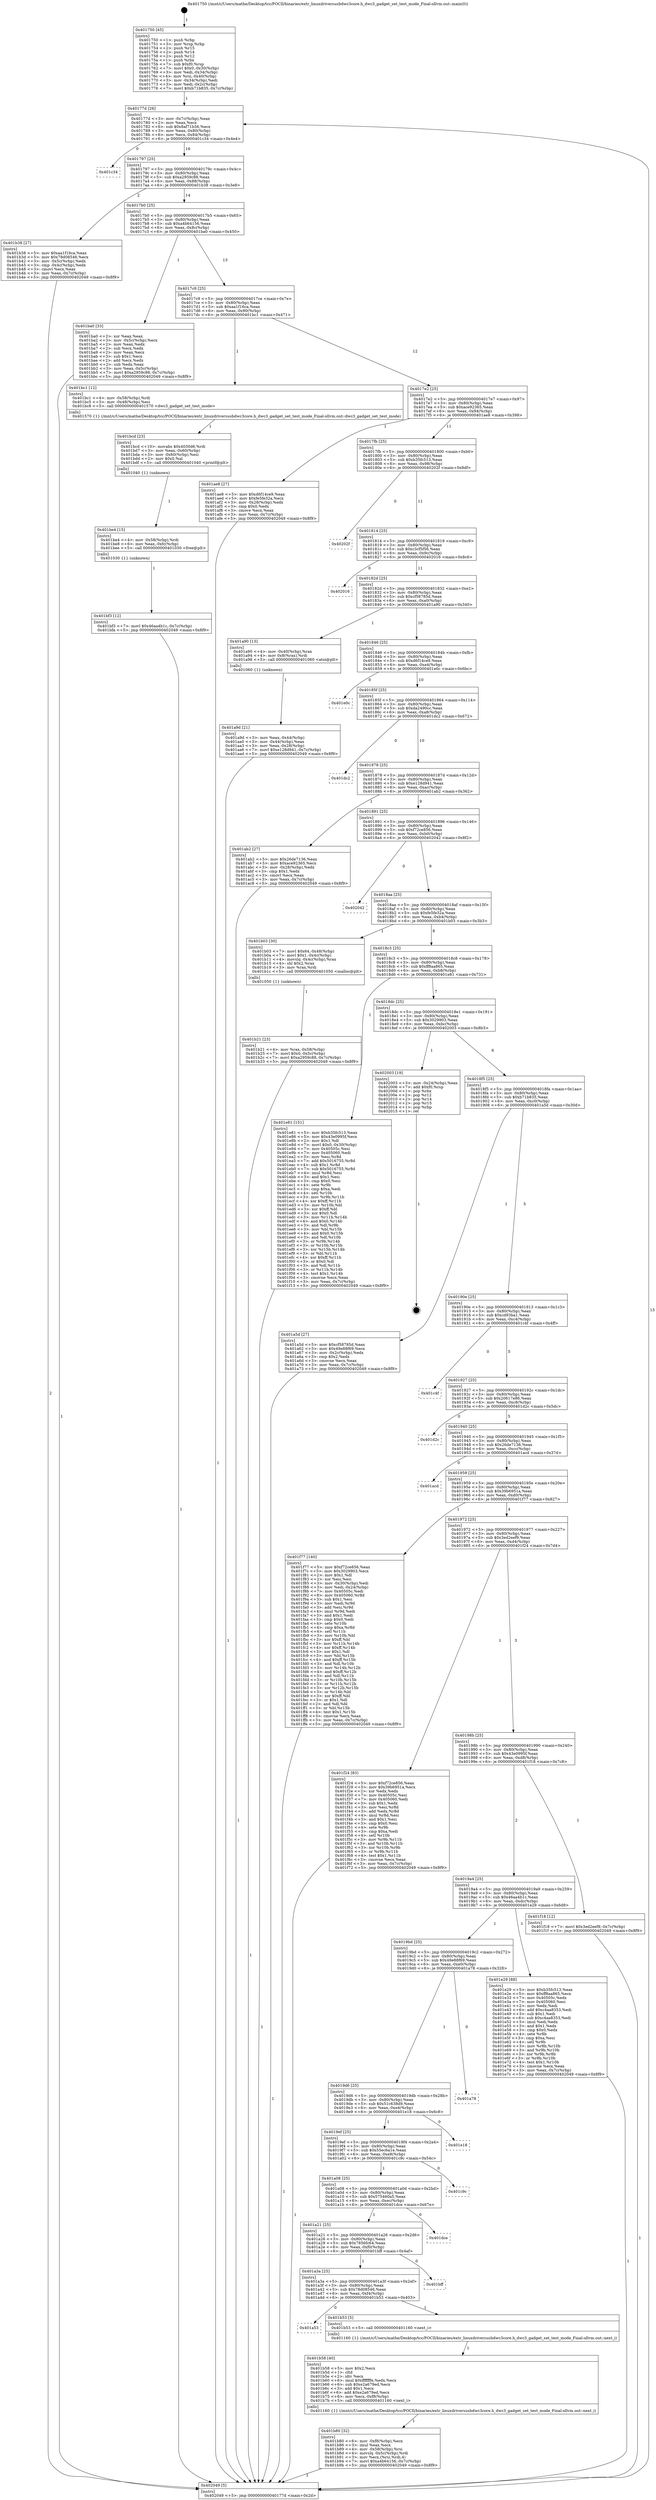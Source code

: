 digraph "0x401750" {
  label = "0x401750 (/mnt/c/Users/mathe/Desktop/tcc/POCII/binaries/extr_linuxdriversusbdwc3core.h_dwc3_gadget_set_test_mode_Final-ollvm.out::main(0))"
  labelloc = "t"
  node[shape=record]

  Entry [label="",width=0.3,height=0.3,shape=circle,fillcolor=black,style=filled]
  "0x40177d" [label="{
     0x40177d [26]\l
     | [instrs]\l
     &nbsp;&nbsp;0x40177d \<+3\>: mov -0x7c(%rbp),%eax\l
     &nbsp;&nbsp;0x401780 \<+2\>: mov %eax,%ecx\l
     &nbsp;&nbsp;0x401782 \<+6\>: sub $0x8af71b56,%ecx\l
     &nbsp;&nbsp;0x401788 \<+3\>: mov %eax,-0x80(%rbp)\l
     &nbsp;&nbsp;0x40178b \<+6\>: mov %ecx,-0x84(%rbp)\l
     &nbsp;&nbsp;0x401791 \<+6\>: je 0000000000401c34 \<main+0x4e4\>\l
  }"]
  "0x401c34" [label="{
     0x401c34\l
  }", style=dashed]
  "0x401797" [label="{
     0x401797 [25]\l
     | [instrs]\l
     &nbsp;&nbsp;0x401797 \<+5\>: jmp 000000000040179c \<main+0x4c\>\l
     &nbsp;&nbsp;0x40179c \<+3\>: mov -0x80(%rbp),%eax\l
     &nbsp;&nbsp;0x40179f \<+5\>: sub $0xa2959c88,%eax\l
     &nbsp;&nbsp;0x4017a4 \<+6\>: mov %eax,-0x88(%rbp)\l
     &nbsp;&nbsp;0x4017aa \<+6\>: je 0000000000401b38 \<main+0x3e8\>\l
  }"]
  Exit [label="",width=0.3,height=0.3,shape=circle,fillcolor=black,style=filled,peripheries=2]
  "0x401b38" [label="{
     0x401b38 [27]\l
     | [instrs]\l
     &nbsp;&nbsp;0x401b38 \<+5\>: mov $0xaa1f16ca,%eax\l
     &nbsp;&nbsp;0x401b3d \<+5\>: mov $0x78d08546,%ecx\l
     &nbsp;&nbsp;0x401b42 \<+3\>: mov -0x5c(%rbp),%edx\l
     &nbsp;&nbsp;0x401b45 \<+3\>: cmp -0x4c(%rbp),%edx\l
     &nbsp;&nbsp;0x401b48 \<+3\>: cmovl %ecx,%eax\l
     &nbsp;&nbsp;0x401b4b \<+3\>: mov %eax,-0x7c(%rbp)\l
     &nbsp;&nbsp;0x401b4e \<+5\>: jmp 0000000000402049 \<main+0x8f9\>\l
  }"]
  "0x4017b0" [label="{
     0x4017b0 [25]\l
     | [instrs]\l
     &nbsp;&nbsp;0x4017b0 \<+5\>: jmp 00000000004017b5 \<main+0x65\>\l
     &nbsp;&nbsp;0x4017b5 \<+3\>: mov -0x80(%rbp),%eax\l
     &nbsp;&nbsp;0x4017b8 \<+5\>: sub $0xa4b64156,%eax\l
     &nbsp;&nbsp;0x4017bd \<+6\>: mov %eax,-0x8c(%rbp)\l
     &nbsp;&nbsp;0x4017c3 \<+6\>: je 0000000000401ba0 \<main+0x450\>\l
  }"]
  "0x401bf3" [label="{
     0x401bf3 [12]\l
     | [instrs]\l
     &nbsp;&nbsp;0x401bf3 \<+7\>: movl $0x46aa4b1c,-0x7c(%rbp)\l
     &nbsp;&nbsp;0x401bfa \<+5\>: jmp 0000000000402049 \<main+0x8f9\>\l
  }"]
  "0x401ba0" [label="{
     0x401ba0 [33]\l
     | [instrs]\l
     &nbsp;&nbsp;0x401ba0 \<+2\>: xor %eax,%eax\l
     &nbsp;&nbsp;0x401ba2 \<+3\>: mov -0x5c(%rbp),%ecx\l
     &nbsp;&nbsp;0x401ba5 \<+2\>: mov %eax,%edx\l
     &nbsp;&nbsp;0x401ba7 \<+2\>: sub %ecx,%edx\l
     &nbsp;&nbsp;0x401ba9 \<+2\>: mov %eax,%ecx\l
     &nbsp;&nbsp;0x401bab \<+3\>: sub $0x1,%ecx\l
     &nbsp;&nbsp;0x401bae \<+2\>: add %ecx,%edx\l
     &nbsp;&nbsp;0x401bb0 \<+2\>: sub %edx,%eax\l
     &nbsp;&nbsp;0x401bb2 \<+3\>: mov %eax,-0x5c(%rbp)\l
     &nbsp;&nbsp;0x401bb5 \<+7\>: movl $0xa2959c88,-0x7c(%rbp)\l
     &nbsp;&nbsp;0x401bbc \<+5\>: jmp 0000000000402049 \<main+0x8f9\>\l
  }"]
  "0x4017c9" [label="{
     0x4017c9 [25]\l
     | [instrs]\l
     &nbsp;&nbsp;0x4017c9 \<+5\>: jmp 00000000004017ce \<main+0x7e\>\l
     &nbsp;&nbsp;0x4017ce \<+3\>: mov -0x80(%rbp),%eax\l
     &nbsp;&nbsp;0x4017d1 \<+5\>: sub $0xaa1f16ca,%eax\l
     &nbsp;&nbsp;0x4017d6 \<+6\>: mov %eax,-0x90(%rbp)\l
     &nbsp;&nbsp;0x4017dc \<+6\>: je 0000000000401bc1 \<main+0x471\>\l
  }"]
  "0x401be4" [label="{
     0x401be4 [15]\l
     | [instrs]\l
     &nbsp;&nbsp;0x401be4 \<+4\>: mov -0x58(%rbp),%rdi\l
     &nbsp;&nbsp;0x401be8 \<+6\>: mov %eax,-0xfc(%rbp)\l
     &nbsp;&nbsp;0x401bee \<+5\>: call 0000000000401030 \<free@plt\>\l
     | [calls]\l
     &nbsp;&nbsp;0x401030 \{1\} (unknown)\l
  }"]
  "0x401bc1" [label="{
     0x401bc1 [12]\l
     | [instrs]\l
     &nbsp;&nbsp;0x401bc1 \<+4\>: mov -0x58(%rbp),%rdi\l
     &nbsp;&nbsp;0x401bc5 \<+3\>: mov -0x48(%rbp),%esi\l
     &nbsp;&nbsp;0x401bc8 \<+5\>: call 0000000000401570 \<dwc3_gadget_set_test_mode\>\l
     | [calls]\l
     &nbsp;&nbsp;0x401570 \{1\} (/mnt/c/Users/mathe/Desktop/tcc/POCII/binaries/extr_linuxdriversusbdwc3core.h_dwc3_gadget_set_test_mode_Final-ollvm.out::dwc3_gadget_set_test_mode)\l
  }"]
  "0x4017e2" [label="{
     0x4017e2 [25]\l
     | [instrs]\l
     &nbsp;&nbsp;0x4017e2 \<+5\>: jmp 00000000004017e7 \<main+0x97\>\l
     &nbsp;&nbsp;0x4017e7 \<+3\>: mov -0x80(%rbp),%eax\l
     &nbsp;&nbsp;0x4017ea \<+5\>: sub $0xace92365,%eax\l
     &nbsp;&nbsp;0x4017ef \<+6\>: mov %eax,-0x94(%rbp)\l
     &nbsp;&nbsp;0x4017f5 \<+6\>: je 0000000000401ae8 \<main+0x398\>\l
  }"]
  "0x401bcd" [label="{
     0x401bcd [23]\l
     | [instrs]\l
     &nbsp;&nbsp;0x401bcd \<+10\>: movabs $0x4030d6,%rdi\l
     &nbsp;&nbsp;0x401bd7 \<+3\>: mov %eax,-0x60(%rbp)\l
     &nbsp;&nbsp;0x401bda \<+3\>: mov -0x60(%rbp),%esi\l
     &nbsp;&nbsp;0x401bdd \<+2\>: mov $0x0,%al\l
     &nbsp;&nbsp;0x401bdf \<+5\>: call 0000000000401040 \<printf@plt\>\l
     | [calls]\l
     &nbsp;&nbsp;0x401040 \{1\} (unknown)\l
  }"]
  "0x401ae8" [label="{
     0x401ae8 [27]\l
     | [instrs]\l
     &nbsp;&nbsp;0x401ae8 \<+5\>: mov $0xd6f14ce9,%eax\l
     &nbsp;&nbsp;0x401aed \<+5\>: mov $0xfe5fe32a,%ecx\l
     &nbsp;&nbsp;0x401af2 \<+3\>: mov -0x28(%rbp),%edx\l
     &nbsp;&nbsp;0x401af5 \<+3\>: cmp $0x0,%edx\l
     &nbsp;&nbsp;0x401af8 \<+3\>: cmove %ecx,%eax\l
     &nbsp;&nbsp;0x401afb \<+3\>: mov %eax,-0x7c(%rbp)\l
     &nbsp;&nbsp;0x401afe \<+5\>: jmp 0000000000402049 \<main+0x8f9\>\l
  }"]
  "0x4017fb" [label="{
     0x4017fb [25]\l
     | [instrs]\l
     &nbsp;&nbsp;0x4017fb \<+5\>: jmp 0000000000401800 \<main+0xb0\>\l
     &nbsp;&nbsp;0x401800 \<+3\>: mov -0x80(%rbp),%eax\l
     &nbsp;&nbsp;0x401803 \<+5\>: sub $0xb35fc513,%eax\l
     &nbsp;&nbsp;0x401808 \<+6\>: mov %eax,-0x98(%rbp)\l
     &nbsp;&nbsp;0x40180e \<+6\>: je 000000000040202f \<main+0x8df\>\l
  }"]
  "0x401b80" [label="{
     0x401b80 [32]\l
     | [instrs]\l
     &nbsp;&nbsp;0x401b80 \<+6\>: mov -0xf8(%rbp),%ecx\l
     &nbsp;&nbsp;0x401b86 \<+3\>: imul %eax,%ecx\l
     &nbsp;&nbsp;0x401b89 \<+4\>: mov -0x58(%rbp),%rsi\l
     &nbsp;&nbsp;0x401b8d \<+4\>: movslq -0x5c(%rbp),%rdi\l
     &nbsp;&nbsp;0x401b91 \<+3\>: mov %ecx,(%rsi,%rdi,4)\l
     &nbsp;&nbsp;0x401b94 \<+7\>: movl $0xa4b64156,-0x7c(%rbp)\l
     &nbsp;&nbsp;0x401b9b \<+5\>: jmp 0000000000402049 \<main+0x8f9\>\l
  }"]
  "0x40202f" [label="{
     0x40202f\l
  }", style=dashed]
  "0x401814" [label="{
     0x401814 [25]\l
     | [instrs]\l
     &nbsp;&nbsp;0x401814 \<+5\>: jmp 0000000000401819 \<main+0xc9\>\l
     &nbsp;&nbsp;0x401819 \<+3\>: mov -0x80(%rbp),%eax\l
     &nbsp;&nbsp;0x40181c \<+5\>: sub $0xc3cf5f56,%eax\l
     &nbsp;&nbsp;0x401821 \<+6\>: mov %eax,-0x9c(%rbp)\l
     &nbsp;&nbsp;0x401827 \<+6\>: je 0000000000402016 \<main+0x8c6\>\l
  }"]
  "0x401b58" [label="{
     0x401b58 [40]\l
     | [instrs]\l
     &nbsp;&nbsp;0x401b58 \<+5\>: mov $0x2,%ecx\l
     &nbsp;&nbsp;0x401b5d \<+1\>: cltd\l
     &nbsp;&nbsp;0x401b5e \<+2\>: idiv %ecx\l
     &nbsp;&nbsp;0x401b60 \<+6\>: imul $0xfffffffe,%edx,%ecx\l
     &nbsp;&nbsp;0x401b66 \<+6\>: sub $0xe2a679ed,%ecx\l
     &nbsp;&nbsp;0x401b6c \<+3\>: add $0x1,%ecx\l
     &nbsp;&nbsp;0x401b6f \<+6\>: add $0xe2a679ed,%ecx\l
     &nbsp;&nbsp;0x401b75 \<+6\>: mov %ecx,-0xf8(%rbp)\l
     &nbsp;&nbsp;0x401b7b \<+5\>: call 0000000000401160 \<next_i\>\l
     | [calls]\l
     &nbsp;&nbsp;0x401160 \{1\} (/mnt/c/Users/mathe/Desktop/tcc/POCII/binaries/extr_linuxdriversusbdwc3core.h_dwc3_gadget_set_test_mode_Final-ollvm.out::next_i)\l
  }"]
  "0x402016" [label="{
     0x402016\l
  }", style=dashed]
  "0x40182d" [label="{
     0x40182d [25]\l
     | [instrs]\l
     &nbsp;&nbsp;0x40182d \<+5\>: jmp 0000000000401832 \<main+0xe2\>\l
     &nbsp;&nbsp;0x401832 \<+3\>: mov -0x80(%rbp),%eax\l
     &nbsp;&nbsp;0x401835 \<+5\>: sub $0xcf58785d,%eax\l
     &nbsp;&nbsp;0x40183a \<+6\>: mov %eax,-0xa0(%rbp)\l
     &nbsp;&nbsp;0x401840 \<+6\>: je 0000000000401a90 \<main+0x340\>\l
  }"]
  "0x401a53" [label="{
     0x401a53\l
  }", style=dashed]
  "0x401a90" [label="{
     0x401a90 [13]\l
     | [instrs]\l
     &nbsp;&nbsp;0x401a90 \<+4\>: mov -0x40(%rbp),%rax\l
     &nbsp;&nbsp;0x401a94 \<+4\>: mov 0x8(%rax),%rdi\l
     &nbsp;&nbsp;0x401a98 \<+5\>: call 0000000000401060 \<atoi@plt\>\l
     | [calls]\l
     &nbsp;&nbsp;0x401060 \{1\} (unknown)\l
  }"]
  "0x401846" [label="{
     0x401846 [25]\l
     | [instrs]\l
     &nbsp;&nbsp;0x401846 \<+5\>: jmp 000000000040184b \<main+0xfb\>\l
     &nbsp;&nbsp;0x40184b \<+3\>: mov -0x80(%rbp),%eax\l
     &nbsp;&nbsp;0x40184e \<+5\>: sub $0xd6f14ce9,%eax\l
     &nbsp;&nbsp;0x401853 \<+6\>: mov %eax,-0xa4(%rbp)\l
     &nbsp;&nbsp;0x401859 \<+6\>: je 0000000000401e0c \<main+0x6bc\>\l
  }"]
  "0x401b53" [label="{
     0x401b53 [5]\l
     | [instrs]\l
     &nbsp;&nbsp;0x401b53 \<+5\>: call 0000000000401160 \<next_i\>\l
     | [calls]\l
     &nbsp;&nbsp;0x401160 \{1\} (/mnt/c/Users/mathe/Desktop/tcc/POCII/binaries/extr_linuxdriversusbdwc3core.h_dwc3_gadget_set_test_mode_Final-ollvm.out::next_i)\l
  }"]
  "0x401e0c" [label="{
     0x401e0c\l
  }", style=dashed]
  "0x40185f" [label="{
     0x40185f [25]\l
     | [instrs]\l
     &nbsp;&nbsp;0x40185f \<+5\>: jmp 0000000000401864 \<main+0x114\>\l
     &nbsp;&nbsp;0x401864 \<+3\>: mov -0x80(%rbp),%eax\l
     &nbsp;&nbsp;0x401867 \<+5\>: sub $0xda2490cc,%eax\l
     &nbsp;&nbsp;0x40186c \<+6\>: mov %eax,-0xa8(%rbp)\l
     &nbsp;&nbsp;0x401872 \<+6\>: je 0000000000401dc2 \<main+0x672\>\l
  }"]
  "0x401a3a" [label="{
     0x401a3a [25]\l
     | [instrs]\l
     &nbsp;&nbsp;0x401a3a \<+5\>: jmp 0000000000401a3f \<main+0x2ef\>\l
     &nbsp;&nbsp;0x401a3f \<+3\>: mov -0x80(%rbp),%eax\l
     &nbsp;&nbsp;0x401a42 \<+5\>: sub $0x78d08546,%eax\l
     &nbsp;&nbsp;0x401a47 \<+6\>: mov %eax,-0xf4(%rbp)\l
     &nbsp;&nbsp;0x401a4d \<+6\>: je 0000000000401b53 \<main+0x403\>\l
  }"]
  "0x401dc2" [label="{
     0x401dc2\l
  }", style=dashed]
  "0x401878" [label="{
     0x401878 [25]\l
     | [instrs]\l
     &nbsp;&nbsp;0x401878 \<+5\>: jmp 000000000040187d \<main+0x12d\>\l
     &nbsp;&nbsp;0x40187d \<+3\>: mov -0x80(%rbp),%eax\l
     &nbsp;&nbsp;0x401880 \<+5\>: sub $0xe128d941,%eax\l
     &nbsp;&nbsp;0x401885 \<+6\>: mov %eax,-0xac(%rbp)\l
     &nbsp;&nbsp;0x40188b \<+6\>: je 0000000000401ab2 \<main+0x362\>\l
  }"]
  "0x401bff" [label="{
     0x401bff\l
  }", style=dashed]
  "0x401ab2" [label="{
     0x401ab2 [27]\l
     | [instrs]\l
     &nbsp;&nbsp;0x401ab2 \<+5\>: mov $0x26de7136,%eax\l
     &nbsp;&nbsp;0x401ab7 \<+5\>: mov $0xace92365,%ecx\l
     &nbsp;&nbsp;0x401abc \<+3\>: mov -0x28(%rbp),%edx\l
     &nbsp;&nbsp;0x401abf \<+3\>: cmp $0x1,%edx\l
     &nbsp;&nbsp;0x401ac2 \<+3\>: cmovl %ecx,%eax\l
     &nbsp;&nbsp;0x401ac5 \<+3\>: mov %eax,-0x7c(%rbp)\l
     &nbsp;&nbsp;0x401ac8 \<+5\>: jmp 0000000000402049 \<main+0x8f9\>\l
  }"]
  "0x401891" [label="{
     0x401891 [25]\l
     | [instrs]\l
     &nbsp;&nbsp;0x401891 \<+5\>: jmp 0000000000401896 \<main+0x146\>\l
     &nbsp;&nbsp;0x401896 \<+3\>: mov -0x80(%rbp),%eax\l
     &nbsp;&nbsp;0x401899 \<+5\>: sub $0xf72ce856,%eax\l
     &nbsp;&nbsp;0x40189e \<+6\>: mov %eax,-0xb0(%rbp)\l
     &nbsp;&nbsp;0x4018a4 \<+6\>: je 0000000000402042 \<main+0x8f2\>\l
  }"]
  "0x401a21" [label="{
     0x401a21 [25]\l
     | [instrs]\l
     &nbsp;&nbsp;0x401a21 \<+5\>: jmp 0000000000401a26 \<main+0x2d6\>\l
     &nbsp;&nbsp;0x401a26 \<+3\>: mov -0x80(%rbp),%eax\l
     &nbsp;&nbsp;0x401a29 \<+5\>: sub $0x7856fc64,%eax\l
     &nbsp;&nbsp;0x401a2e \<+6\>: mov %eax,-0xf0(%rbp)\l
     &nbsp;&nbsp;0x401a34 \<+6\>: je 0000000000401bff \<main+0x4af\>\l
  }"]
  "0x402042" [label="{
     0x402042\l
  }", style=dashed]
  "0x4018aa" [label="{
     0x4018aa [25]\l
     | [instrs]\l
     &nbsp;&nbsp;0x4018aa \<+5\>: jmp 00000000004018af \<main+0x15f\>\l
     &nbsp;&nbsp;0x4018af \<+3\>: mov -0x80(%rbp),%eax\l
     &nbsp;&nbsp;0x4018b2 \<+5\>: sub $0xfe5fe32a,%eax\l
     &nbsp;&nbsp;0x4018b7 \<+6\>: mov %eax,-0xb4(%rbp)\l
     &nbsp;&nbsp;0x4018bd \<+6\>: je 0000000000401b03 \<main+0x3b3\>\l
  }"]
  "0x401dce" [label="{
     0x401dce\l
  }", style=dashed]
  "0x401b03" [label="{
     0x401b03 [30]\l
     | [instrs]\l
     &nbsp;&nbsp;0x401b03 \<+7\>: movl $0x64,-0x48(%rbp)\l
     &nbsp;&nbsp;0x401b0a \<+7\>: movl $0x1,-0x4c(%rbp)\l
     &nbsp;&nbsp;0x401b11 \<+4\>: movslq -0x4c(%rbp),%rax\l
     &nbsp;&nbsp;0x401b15 \<+4\>: shl $0x2,%rax\l
     &nbsp;&nbsp;0x401b19 \<+3\>: mov %rax,%rdi\l
     &nbsp;&nbsp;0x401b1c \<+5\>: call 0000000000401050 \<malloc@plt\>\l
     | [calls]\l
     &nbsp;&nbsp;0x401050 \{1\} (unknown)\l
  }"]
  "0x4018c3" [label="{
     0x4018c3 [25]\l
     | [instrs]\l
     &nbsp;&nbsp;0x4018c3 \<+5\>: jmp 00000000004018c8 \<main+0x178\>\l
     &nbsp;&nbsp;0x4018c8 \<+3\>: mov -0x80(%rbp),%eax\l
     &nbsp;&nbsp;0x4018cb \<+5\>: sub $0xff8aa865,%eax\l
     &nbsp;&nbsp;0x4018d0 \<+6\>: mov %eax,-0xb8(%rbp)\l
     &nbsp;&nbsp;0x4018d6 \<+6\>: je 0000000000401e81 \<main+0x731\>\l
  }"]
  "0x401a08" [label="{
     0x401a08 [25]\l
     | [instrs]\l
     &nbsp;&nbsp;0x401a08 \<+5\>: jmp 0000000000401a0d \<main+0x2bd\>\l
     &nbsp;&nbsp;0x401a0d \<+3\>: mov -0x80(%rbp),%eax\l
     &nbsp;&nbsp;0x401a10 \<+5\>: sub $0x575460a5,%eax\l
     &nbsp;&nbsp;0x401a15 \<+6\>: mov %eax,-0xec(%rbp)\l
     &nbsp;&nbsp;0x401a1b \<+6\>: je 0000000000401dce \<main+0x67e\>\l
  }"]
  "0x401e81" [label="{
     0x401e81 [151]\l
     | [instrs]\l
     &nbsp;&nbsp;0x401e81 \<+5\>: mov $0xb35fc513,%eax\l
     &nbsp;&nbsp;0x401e86 \<+5\>: mov $0x43e0995f,%ecx\l
     &nbsp;&nbsp;0x401e8b \<+2\>: mov $0x1,%dl\l
     &nbsp;&nbsp;0x401e8d \<+7\>: movl $0x0,-0x30(%rbp)\l
     &nbsp;&nbsp;0x401e94 \<+7\>: mov 0x40505c,%esi\l
     &nbsp;&nbsp;0x401e9b \<+7\>: mov 0x405060,%edi\l
     &nbsp;&nbsp;0x401ea2 \<+3\>: mov %esi,%r8d\l
     &nbsp;&nbsp;0x401ea5 \<+7\>: add $0x5016755,%r8d\l
     &nbsp;&nbsp;0x401eac \<+4\>: sub $0x1,%r8d\l
     &nbsp;&nbsp;0x401eb0 \<+7\>: sub $0x5016755,%r8d\l
     &nbsp;&nbsp;0x401eb7 \<+4\>: imul %r8d,%esi\l
     &nbsp;&nbsp;0x401ebb \<+3\>: and $0x1,%esi\l
     &nbsp;&nbsp;0x401ebe \<+3\>: cmp $0x0,%esi\l
     &nbsp;&nbsp;0x401ec1 \<+4\>: sete %r9b\l
     &nbsp;&nbsp;0x401ec5 \<+3\>: cmp $0xa,%edi\l
     &nbsp;&nbsp;0x401ec8 \<+4\>: setl %r10b\l
     &nbsp;&nbsp;0x401ecc \<+3\>: mov %r9b,%r11b\l
     &nbsp;&nbsp;0x401ecf \<+4\>: xor $0xff,%r11b\l
     &nbsp;&nbsp;0x401ed3 \<+3\>: mov %r10b,%bl\l
     &nbsp;&nbsp;0x401ed6 \<+3\>: xor $0xff,%bl\l
     &nbsp;&nbsp;0x401ed9 \<+3\>: xor $0x0,%dl\l
     &nbsp;&nbsp;0x401edc \<+3\>: mov %r11b,%r14b\l
     &nbsp;&nbsp;0x401edf \<+4\>: and $0x0,%r14b\l
     &nbsp;&nbsp;0x401ee3 \<+3\>: and %dl,%r9b\l
     &nbsp;&nbsp;0x401ee6 \<+3\>: mov %bl,%r15b\l
     &nbsp;&nbsp;0x401ee9 \<+4\>: and $0x0,%r15b\l
     &nbsp;&nbsp;0x401eed \<+3\>: and %dl,%r10b\l
     &nbsp;&nbsp;0x401ef0 \<+3\>: or %r9b,%r14b\l
     &nbsp;&nbsp;0x401ef3 \<+3\>: or %r10b,%r15b\l
     &nbsp;&nbsp;0x401ef6 \<+3\>: xor %r15b,%r14b\l
     &nbsp;&nbsp;0x401ef9 \<+3\>: or %bl,%r11b\l
     &nbsp;&nbsp;0x401efc \<+4\>: xor $0xff,%r11b\l
     &nbsp;&nbsp;0x401f00 \<+3\>: or $0x0,%dl\l
     &nbsp;&nbsp;0x401f03 \<+3\>: and %dl,%r11b\l
     &nbsp;&nbsp;0x401f06 \<+3\>: or %r11b,%r14b\l
     &nbsp;&nbsp;0x401f09 \<+4\>: test $0x1,%r14b\l
     &nbsp;&nbsp;0x401f0d \<+3\>: cmovne %ecx,%eax\l
     &nbsp;&nbsp;0x401f10 \<+3\>: mov %eax,-0x7c(%rbp)\l
     &nbsp;&nbsp;0x401f13 \<+5\>: jmp 0000000000402049 \<main+0x8f9\>\l
  }"]
  "0x4018dc" [label="{
     0x4018dc [25]\l
     | [instrs]\l
     &nbsp;&nbsp;0x4018dc \<+5\>: jmp 00000000004018e1 \<main+0x191\>\l
     &nbsp;&nbsp;0x4018e1 \<+3\>: mov -0x80(%rbp),%eax\l
     &nbsp;&nbsp;0x4018e4 \<+5\>: sub $0x3029903,%eax\l
     &nbsp;&nbsp;0x4018e9 \<+6\>: mov %eax,-0xbc(%rbp)\l
     &nbsp;&nbsp;0x4018ef \<+6\>: je 0000000000402003 \<main+0x8b3\>\l
  }"]
  "0x401c9c" [label="{
     0x401c9c\l
  }", style=dashed]
  "0x402003" [label="{
     0x402003 [19]\l
     | [instrs]\l
     &nbsp;&nbsp;0x402003 \<+3\>: mov -0x24(%rbp),%eax\l
     &nbsp;&nbsp;0x402006 \<+7\>: add $0xf0,%rsp\l
     &nbsp;&nbsp;0x40200d \<+1\>: pop %rbx\l
     &nbsp;&nbsp;0x40200e \<+2\>: pop %r12\l
     &nbsp;&nbsp;0x402010 \<+2\>: pop %r14\l
     &nbsp;&nbsp;0x402012 \<+2\>: pop %r15\l
     &nbsp;&nbsp;0x402014 \<+1\>: pop %rbp\l
     &nbsp;&nbsp;0x402015 \<+1\>: ret\l
  }"]
  "0x4018f5" [label="{
     0x4018f5 [25]\l
     | [instrs]\l
     &nbsp;&nbsp;0x4018f5 \<+5\>: jmp 00000000004018fa \<main+0x1aa\>\l
     &nbsp;&nbsp;0x4018fa \<+3\>: mov -0x80(%rbp),%eax\l
     &nbsp;&nbsp;0x4018fd \<+5\>: sub $0xb71b835,%eax\l
     &nbsp;&nbsp;0x401902 \<+6\>: mov %eax,-0xc0(%rbp)\l
     &nbsp;&nbsp;0x401908 \<+6\>: je 0000000000401a5d \<main+0x30d\>\l
  }"]
  "0x4019ef" [label="{
     0x4019ef [25]\l
     | [instrs]\l
     &nbsp;&nbsp;0x4019ef \<+5\>: jmp 00000000004019f4 \<main+0x2a4\>\l
     &nbsp;&nbsp;0x4019f4 \<+3\>: mov -0x80(%rbp),%eax\l
     &nbsp;&nbsp;0x4019f7 \<+5\>: sub $0x55ec6a1e,%eax\l
     &nbsp;&nbsp;0x4019fc \<+6\>: mov %eax,-0xe8(%rbp)\l
     &nbsp;&nbsp;0x401a02 \<+6\>: je 0000000000401c9c \<main+0x54c\>\l
  }"]
  "0x401a5d" [label="{
     0x401a5d [27]\l
     | [instrs]\l
     &nbsp;&nbsp;0x401a5d \<+5\>: mov $0xcf58785d,%eax\l
     &nbsp;&nbsp;0x401a62 \<+5\>: mov $0x49e88f69,%ecx\l
     &nbsp;&nbsp;0x401a67 \<+3\>: mov -0x2c(%rbp),%edx\l
     &nbsp;&nbsp;0x401a6a \<+3\>: cmp $0x2,%edx\l
     &nbsp;&nbsp;0x401a6d \<+3\>: cmovne %ecx,%eax\l
     &nbsp;&nbsp;0x401a70 \<+3\>: mov %eax,-0x7c(%rbp)\l
     &nbsp;&nbsp;0x401a73 \<+5\>: jmp 0000000000402049 \<main+0x8f9\>\l
  }"]
  "0x40190e" [label="{
     0x40190e [25]\l
     | [instrs]\l
     &nbsp;&nbsp;0x40190e \<+5\>: jmp 0000000000401913 \<main+0x1c3\>\l
     &nbsp;&nbsp;0x401913 \<+3\>: mov -0x80(%rbp),%eax\l
     &nbsp;&nbsp;0x401916 \<+5\>: sub $0xcd93ba1,%eax\l
     &nbsp;&nbsp;0x40191b \<+6\>: mov %eax,-0xc4(%rbp)\l
     &nbsp;&nbsp;0x401921 \<+6\>: je 0000000000401c4f \<main+0x4ff\>\l
  }"]
  "0x402049" [label="{
     0x402049 [5]\l
     | [instrs]\l
     &nbsp;&nbsp;0x402049 \<+5\>: jmp 000000000040177d \<main+0x2d\>\l
  }"]
  "0x401750" [label="{
     0x401750 [45]\l
     | [instrs]\l
     &nbsp;&nbsp;0x401750 \<+1\>: push %rbp\l
     &nbsp;&nbsp;0x401751 \<+3\>: mov %rsp,%rbp\l
     &nbsp;&nbsp;0x401754 \<+2\>: push %r15\l
     &nbsp;&nbsp;0x401756 \<+2\>: push %r14\l
     &nbsp;&nbsp;0x401758 \<+2\>: push %r12\l
     &nbsp;&nbsp;0x40175a \<+1\>: push %rbx\l
     &nbsp;&nbsp;0x40175b \<+7\>: sub $0xf0,%rsp\l
     &nbsp;&nbsp;0x401762 \<+7\>: movl $0x0,-0x30(%rbp)\l
     &nbsp;&nbsp;0x401769 \<+3\>: mov %edi,-0x34(%rbp)\l
     &nbsp;&nbsp;0x40176c \<+4\>: mov %rsi,-0x40(%rbp)\l
     &nbsp;&nbsp;0x401770 \<+3\>: mov -0x34(%rbp),%edi\l
     &nbsp;&nbsp;0x401773 \<+3\>: mov %edi,-0x2c(%rbp)\l
     &nbsp;&nbsp;0x401776 \<+7\>: movl $0xb71b835,-0x7c(%rbp)\l
  }"]
  "0x401a9d" [label="{
     0x401a9d [21]\l
     | [instrs]\l
     &nbsp;&nbsp;0x401a9d \<+3\>: mov %eax,-0x44(%rbp)\l
     &nbsp;&nbsp;0x401aa0 \<+3\>: mov -0x44(%rbp),%eax\l
     &nbsp;&nbsp;0x401aa3 \<+3\>: mov %eax,-0x28(%rbp)\l
     &nbsp;&nbsp;0x401aa6 \<+7\>: movl $0xe128d941,-0x7c(%rbp)\l
     &nbsp;&nbsp;0x401aad \<+5\>: jmp 0000000000402049 \<main+0x8f9\>\l
  }"]
  "0x401b21" [label="{
     0x401b21 [23]\l
     | [instrs]\l
     &nbsp;&nbsp;0x401b21 \<+4\>: mov %rax,-0x58(%rbp)\l
     &nbsp;&nbsp;0x401b25 \<+7\>: movl $0x0,-0x5c(%rbp)\l
     &nbsp;&nbsp;0x401b2c \<+7\>: movl $0xa2959c88,-0x7c(%rbp)\l
     &nbsp;&nbsp;0x401b33 \<+5\>: jmp 0000000000402049 \<main+0x8f9\>\l
  }"]
  "0x401e18" [label="{
     0x401e18\l
  }", style=dashed]
  "0x401c4f" [label="{
     0x401c4f\l
  }", style=dashed]
  "0x401927" [label="{
     0x401927 [25]\l
     | [instrs]\l
     &nbsp;&nbsp;0x401927 \<+5\>: jmp 000000000040192c \<main+0x1dc\>\l
     &nbsp;&nbsp;0x40192c \<+3\>: mov -0x80(%rbp),%eax\l
     &nbsp;&nbsp;0x40192f \<+5\>: sub $0x20617e86,%eax\l
     &nbsp;&nbsp;0x401934 \<+6\>: mov %eax,-0xc8(%rbp)\l
     &nbsp;&nbsp;0x40193a \<+6\>: je 0000000000401d2c \<main+0x5dc\>\l
  }"]
  "0x4019d6" [label="{
     0x4019d6 [25]\l
     | [instrs]\l
     &nbsp;&nbsp;0x4019d6 \<+5\>: jmp 00000000004019db \<main+0x28b\>\l
     &nbsp;&nbsp;0x4019db \<+3\>: mov -0x80(%rbp),%eax\l
     &nbsp;&nbsp;0x4019de \<+5\>: sub $0x51c638d9,%eax\l
     &nbsp;&nbsp;0x4019e3 \<+6\>: mov %eax,-0xe4(%rbp)\l
     &nbsp;&nbsp;0x4019e9 \<+6\>: je 0000000000401e18 \<main+0x6c8\>\l
  }"]
  "0x401d2c" [label="{
     0x401d2c\l
  }", style=dashed]
  "0x401940" [label="{
     0x401940 [25]\l
     | [instrs]\l
     &nbsp;&nbsp;0x401940 \<+5\>: jmp 0000000000401945 \<main+0x1f5\>\l
     &nbsp;&nbsp;0x401945 \<+3\>: mov -0x80(%rbp),%eax\l
     &nbsp;&nbsp;0x401948 \<+5\>: sub $0x26de7136,%eax\l
     &nbsp;&nbsp;0x40194d \<+6\>: mov %eax,-0xcc(%rbp)\l
     &nbsp;&nbsp;0x401953 \<+6\>: je 0000000000401acd \<main+0x37d\>\l
  }"]
  "0x401a78" [label="{
     0x401a78\l
  }", style=dashed]
  "0x401acd" [label="{
     0x401acd\l
  }", style=dashed]
  "0x401959" [label="{
     0x401959 [25]\l
     | [instrs]\l
     &nbsp;&nbsp;0x401959 \<+5\>: jmp 000000000040195e \<main+0x20e\>\l
     &nbsp;&nbsp;0x40195e \<+3\>: mov -0x80(%rbp),%eax\l
     &nbsp;&nbsp;0x401961 \<+5\>: sub $0x39b6951a,%eax\l
     &nbsp;&nbsp;0x401966 \<+6\>: mov %eax,-0xd0(%rbp)\l
     &nbsp;&nbsp;0x40196c \<+6\>: je 0000000000401f77 \<main+0x827\>\l
  }"]
  "0x4019bd" [label="{
     0x4019bd [25]\l
     | [instrs]\l
     &nbsp;&nbsp;0x4019bd \<+5\>: jmp 00000000004019c2 \<main+0x272\>\l
     &nbsp;&nbsp;0x4019c2 \<+3\>: mov -0x80(%rbp),%eax\l
     &nbsp;&nbsp;0x4019c5 \<+5\>: sub $0x49e88f69,%eax\l
     &nbsp;&nbsp;0x4019ca \<+6\>: mov %eax,-0xe0(%rbp)\l
     &nbsp;&nbsp;0x4019d0 \<+6\>: je 0000000000401a78 \<main+0x328\>\l
  }"]
  "0x401f77" [label="{
     0x401f77 [140]\l
     | [instrs]\l
     &nbsp;&nbsp;0x401f77 \<+5\>: mov $0xf72ce856,%eax\l
     &nbsp;&nbsp;0x401f7c \<+5\>: mov $0x3029903,%ecx\l
     &nbsp;&nbsp;0x401f81 \<+2\>: mov $0x1,%dl\l
     &nbsp;&nbsp;0x401f83 \<+2\>: xor %esi,%esi\l
     &nbsp;&nbsp;0x401f85 \<+3\>: mov -0x30(%rbp),%edi\l
     &nbsp;&nbsp;0x401f88 \<+3\>: mov %edi,-0x24(%rbp)\l
     &nbsp;&nbsp;0x401f8b \<+7\>: mov 0x40505c,%edi\l
     &nbsp;&nbsp;0x401f92 \<+8\>: mov 0x405060,%r8d\l
     &nbsp;&nbsp;0x401f9a \<+3\>: sub $0x1,%esi\l
     &nbsp;&nbsp;0x401f9d \<+3\>: mov %edi,%r9d\l
     &nbsp;&nbsp;0x401fa0 \<+3\>: add %esi,%r9d\l
     &nbsp;&nbsp;0x401fa3 \<+4\>: imul %r9d,%edi\l
     &nbsp;&nbsp;0x401fa7 \<+3\>: and $0x1,%edi\l
     &nbsp;&nbsp;0x401faa \<+3\>: cmp $0x0,%edi\l
     &nbsp;&nbsp;0x401fad \<+4\>: sete %r10b\l
     &nbsp;&nbsp;0x401fb1 \<+4\>: cmp $0xa,%r8d\l
     &nbsp;&nbsp;0x401fb5 \<+4\>: setl %r11b\l
     &nbsp;&nbsp;0x401fb9 \<+3\>: mov %r10b,%bl\l
     &nbsp;&nbsp;0x401fbc \<+3\>: xor $0xff,%bl\l
     &nbsp;&nbsp;0x401fbf \<+3\>: mov %r11b,%r14b\l
     &nbsp;&nbsp;0x401fc2 \<+4\>: xor $0xff,%r14b\l
     &nbsp;&nbsp;0x401fc6 \<+3\>: xor $0x1,%dl\l
     &nbsp;&nbsp;0x401fc9 \<+3\>: mov %bl,%r15b\l
     &nbsp;&nbsp;0x401fcc \<+4\>: and $0xff,%r15b\l
     &nbsp;&nbsp;0x401fd0 \<+3\>: and %dl,%r10b\l
     &nbsp;&nbsp;0x401fd3 \<+3\>: mov %r14b,%r12b\l
     &nbsp;&nbsp;0x401fd6 \<+4\>: and $0xff,%r12b\l
     &nbsp;&nbsp;0x401fda \<+3\>: and %dl,%r11b\l
     &nbsp;&nbsp;0x401fdd \<+3\>: or %r10b,%r15b\l
     &nbsp;&nbsp;0x401fe0 \<+3\>: or %r11b,%r12b\l
     &nbsp;&nbsp;0x401fe3 \<+3\>: xor %r12b,%r15b\l
     &nbsp;&nbsp;0x401fe6 \<+3\>: or %r14b,%bl\l
     &nbsp;&nbsp;0x401fe9 \<+3\>: xor $0xff,%bl\l
     &nbsp;&nbsp;0x401fec \<+3\>: or $0x1,%dl\l
     &nbsp;&nbsp;0x401fef \<+2\>: and %dl,%bl\l
     &nbsp;&nbsp;0x401ff1 \<+3\>: or %bl,%r15b\l
     &nbsp;&nbsp;0x401ff4 \<+4\>: test $0x1,%r15b\l
     &nbsp;&nbsp;0x401ff8 \<+3\>: cmovne %ecx,%eax\l
     &nbsp;&nbsp;0x401ffb \<+3\>: mov %eax,-0x7c(%rbp)\l
     &nbsp;&nbsp;0x401ffe \<+5\>: jmp 0000000000402049 \<main+0x8f9\>\l
  }"]
  "0x401972" [label="{
     0x401972 [25]\l
     | [instrs]\l
     &nbsp;&nbsp;0x401972 \<+5\>: jmp 0000000000401977 \<main+0x227\>\l
     &nbsp;&nbsp;0x401977 \<+3\>: mov -0x80(%rbp),%eax\l
     &nbsp;&nbsp;0x40197a \<+5\>: sub $0x3ed2eef9,%eax\l
     &nbsp;&nbsp;0x40197f \<+6\>: mov %eax,-0xd4(%rbp)\l
     &nbsp;&nbsp;0x401985 \<+6\>: je 0000000000401f24 \<main+0x7d4\>\l
  }"]
  "0x401e29" [label="{
     0x401e29 [88]\l
     | [instrs]\l
     &nbsp;&nbsp;0x401e29 \<+5\>: mov $0xb35fc513,%eax\l
     &nbsp;&nbsp;0x401e2e \<+5\>: mov $0xff8aa865,%ecx\l
     &nbsp;&nbsp;0x401e33 \<+7\>: mov 0x40505c,%edx\l
     &nbsp;&nbsp;0x401e3a \<+7\>: mov 0x405060,%esi\l
     &nbsp;&nbsp;0x401e41 \<+2\>: mov %edx,%edi\l
     &nbsp;&nbsp;0x401e43 \<+6\>: add $0xc4aa8353,%edi\l
     &nbsp;&nbsp;0x401e49 \<+3\>: sub $0x1,%edi\l
     &nbsp;&nbsp;0x401e4c \<+6\>: sub $0xc4aa8353,%edi\l
     &nbsp;&nbsp;0x401e52 \<+3\>: imul %edi,%edx\l
     &nbsp;&nbsp;0x401e55 \<+3\>: and $0x1,%edx\l
     &nbsp;&nbsp;0x401e58 \<+3\>: cmp $0x0,%edx\l
     &nbsp;&nbsp;0x401e5b \<+4\>: sete %r8b\l
     &nbsp;&nbsp;0x401e5f \<+3\>: cmp $0xa,%esi\l
     &nbsp;&nbsp;0x401e62 \<+4\>: setl %r9b\l
     &nbsp;&nbsp;0x401e66 \<+3\>: mov %r8b,%r10b\l
     &nbsp;&nbsp;0x401e69 \<+3\>: and %r9b,%r10b\l
     &nbsp;&nbsp;0x401e6c \<+3\>: xor %r9b,%r8b\l
     &nbsp;&nbsp;0x401e6f \<+3\>: or %r8b,%r10b\l
     &nbsp;&nbsp;0x401e72 \<+4\>: test $0x1,%r10b\l
     &nbsp;&nbsp;0x401e76 \<+3\>: cmovne %ecx,%eax\l
     &nbsp;&nbsp;0x401e79 \<+3\>: mov %eax,-0x7c(%rbp)\l
     &nbsp;&nbsp;0x401e7c \<+5\>: jmp 0000000000402049 \<main+0x8f9\>\l
  }"]
  "0x401f24" [label="{
     0x401f24 [83]\l
     | [instrs]\l
     &nbsp;&nbsp;0x401f24 \<+5\>: mov $0xf72ce856,%eax\l
     &nbsp;&nbsp;0x401f29 \<+5\>: mov $0x39b6951a,%ecx\l
     &nbsp;&nbsp;0x401f2e \<+2\>: xor %edx,%edx\l
     &nbsp;&nbsp;0x401f30 \<+7\>: mov 0x40505c,%esi\l
     &nbsp;&nbsp;0x401f37 \<+7\>: mov 0x405060,%edi\l
     &nbsp;&nbsp;0x401f3e \<+3\>: sub $0x1,%edx\l
     &nbsp;&nbsp;0x401f41 \<+3\>: mov %esi,%r8d\l
     &nbsp;&nbsp;0x401f44 \<+3\>: add %edx,%r8d\l
     &nbsp;&nbsp;0x401f47 \<+4\>: imul %r8d,%esi\l
     &nbsp;&nbsp;0x401f4b \<+3\>: and $0x1,%esi\l
     &nbsp;&nbsp;0x401f4e \<+3\>: cmp $0x0,%esi\l
     &nbsp;&nbsp;0x401f51 \<+4\>: sete %r9b\l
     &nbsp;&nbsp;0x401f55 \<+3\>: cmp $0xa,%edi\l
     &nbsp;&nbsp;0x401f58 \<+4\>: setl %r10b\l
     &nbsp;&nbsp;0x401f5c \<+3\>: mov %r9b,%r11b\l
     &nbsp;&nbsp;0x401f5f \<+3\>: and %r10b,%r11b\l
     &nbsp;&nbsp;0x401f62 \<+3\>: xor %r10b,%r9b\l
     &nbsp;&nbsp;0x401f65 \<+3\>: or %r9b,%r11b\l
     &nbsp;&nbsp;0x401f68 \<+4\>: test $0x1,%r11b\l
     &nbsp;&nbsp;0x401f6c \<+3\>: cmovne %ecx,%eax\l
     &nbsp;&nbsp;0x401f6f \<+3\>: mov %eax,-0x7c(%rbp)\l
     &nbsp;&nbsp;0x401f72 \<+5\>: jmp 0000000000402049 \<main+0x8f9\>\l
  }"]
  "0x40198b" [label="{
     0x40198b [25]\l
     | [instrs]\l
     &nbsp;&nbsp;0x40198b \<+5\>: jmp 0000000000401990 \<main+0x240\>\l
     &nbsp;&nbsp;0x401990 \<+3\>: mov -0x80(%rbp),%eax\l
     &nbsp;&nbsp;0x401993 \<+5\>: sub $0x43e0995f,%eax\l
     &nbsp;&nbsp;0x401998 \<+6\>: mov %eax,-0xd8(%rbp)\l
     &nbsp;&nbsp;0x40199e \<+6\>: je 0000000000401f18 \<main+0x7c8\>\l
  }"]
  "0x4019a4" [label="{
     0x4019a4 [25]\l
     | [instrs]\l
     &nbsp;&nbsp;0x4019a4 \<+5\>: jmp 00000000004019a9 \<main+0x259\>\l
     &nbsp;&nbsp;0x4019a9 \<+3\>: mov -0x80(%rbp),%eax\l
     &nbsp;&nbsp;0x4019ac \<+5\>: sub $0x46aa4b1c,%eax\l
     &nbsp;&nbsp;0x4019b1 \<+6\>: mov %eax,-0xdc(%rbp)\l
     &nbsp;&nbsp;0x4019b7 \<+6\>: je 0000000000401e29 \<main+0x6d9\>\l
  }"]
  "0x401f18" [label="{
     0x401f18 [12]\l
     | [instrs]\l
     &nbsp;&nbsp;0x401f18 \<+7\>: movl $0x3ed2eef9,-0x7c(%rbp)\l
     &nbsp;&nbsp;0x401f1f \<+5\>: jmp 0000000000402049 \<main+0x8f9\>\l
  }"]
  Entry -> "0x401750" [label=" 1"]
  "0x40177d" -> "0x401c34" [label=" 0"]
  "0x40177d" -> "0x401797" [label=" 16"]
  "0x402003" -> Exit [label=" 1"]
  "0x401797" -> "0x401b38" [label=" 2"]
  "0x401797" -> "0x4017b0" [label=" 14"]
  "0x401f77" -> "0x402049" [label=" 1"]
  "0x4017b0" -> "0x401ba0" [label=" 1"]
  "0x4017b0" -> "0x4017c9" [label=" 13"]
  "0x401f24" -> "0x402049" [label=" 1"]
  "0x4017c9" -> "0x401bc1" [label=" 1"]
  "0x4017c9" -> "0x4017e2" [label=" 12"]
  "0x401f18" -> "0x402049" [label=" 1"]
  "0x4017e2" -> "0x401ae8" [label=" 1"]
  "0x4017e2" -> "0x4017fb" [label=" 11"]
  "0x401e81" -> "0x402049" [label=" 1"]
  "0x4017fb" -> "0x40202f" [label=" 0"]
  "0x4017fb" -> "0x401814" [label=" 11"]
  "0x401e29" -> "0x402049" [label=" 1"]
  "0x401814" -> "0x402016" [label=" 0"]
  "0x401814" -> "0x40182d" [label=" 11"]
  "0x401bf3" -> "0x402049" [label=" 1"]
  "0x40182d" -> "0x401a90" [label=" 1"]
  "0x40182d" -> "0x401846" [label=" 10"]
  "0x401be4" -> "0x401bf3" [label=" 1"]
  "0x401846" -> "0x401e0c" [label=" 0"]
  "0x401846" -> "0x40185f" [label=" 10"]
  "0x401bcd" -> "0x401be4" [label=" 1"]
  "0x40185f" -> "0x401dc2" [label=" 0"]
  "0x40185f" -> "0x401878" [label=" 10"]
  "0x401ba0" -> "0x402049" [label=" 1"]
  "0x401878" -> "0x401ab2" [label=" 1"]
  "0x401878" -> "0x401891" [label=" 9"]
  "0x401b80" -> "0x402049" [label=" 1"]
  "0x401891" -> "0x402042" [label=" 0"]
  "0x401891" -> "0x4018aa" [label=" 9"]
  "0x401b53" -> "0x401b58" [label=" 1"]
  "0x4018aa" -> "0x401b03" [label=" 1"]
  "0x4018aa" -> "0x4018c3" [label=" 8"]
  "0x401a3a" -> "0x401a53" [label=" 0"]
  "0x4018c3" -> "0x401e81" [label=" 1"]
  "0x4018c3" -> "0x4018dc" [label=" 7"]
  "0x401bc1" -> "0x401bcd" [label=" 1"]
  "0x4018dc" -> "0x402003" [label=" 1"]
  "0x4018dc" -> "0x4018f5" [label=" 6"]
  "0x401a21" -> "0x401a3a" [label=" 1"]
  "0x4018f5" -> "0x401a5d" [label=" 1"]
  "0x4018f5" -> "0x40190e" [label=" 5"]
  "0x401a5d" -> "0x402049" [label=" 1"]
  "0x401750" -> "0x40177d" [label=" 1"]
  "0x402049" -> "0x40177d" [label=" 15"]
  "0x401a90" -> "0x401a9d" [label=" 1"]
  "0x401a9d" -> "0x402049" [label=" 1"]
  "0x401ab2" -> "0x402049" [label=" 1"]
  "0x401ae8" -> "0x402049" [label=" 1"]
  "0x401b03" -> "0x401b21" [label=" 1"]
  "0x401b21" -> "0x402049" [label=" 1"]
  "0x401b38" -> "0x402049" [label=" 2"]
  "0x401b58" -> "0x401b80" [label=" 1"]
  "0x40190e" -> "0x401c4f" [label=" 0"]
  "0x40190e" -> "0x401927" [label=" 5"]
  "0x401a08" -> "0x401a21" [label=" 1"]
  "0x401927" -> "0x401d2c" [label=" 0"]
  "0x401927" -> "0x401940" [label=" 5"]
  "0x401a3a" -> "0x401b53" [label=" 1"]
  "0x401940" -> "0x401acd" [label=" 0"]
  "0x401940" -> "0x401959" [label=" 5"]
  "0x4019ef" -> "0x401a08" [label=" 1"]
  "0x401959" -> "0x401f77" [label=" 1"]
  "0x401959" -> "0x401972" [label=" 4"]
  "0x401a21" -> "0x401bff" [label=" 0"]
  "0x401972" -> "0x401f24" [label=" 1"]
  "0x401972" -> "0x40198b" [label=" 3"]
  "0x4019d6" -> "0x4019ef" [label=" 1"]
  "0x40198b" -> "0x401f18" [label=" 1"]
  "0x40198b" -> "0x4019a4" [label=" 2"]
  "0x4019d6" -> "0x401e18" [label=" 0"]
  "0x4019a4" -> "0x401e29" [label=" 1"]
  "0x4019a4" -> "0x4019bd" [label=" 1"]
  "0x4019ef" -> "0x401c9c" [label=" 0"]
  "0x4019bd" -> "0x401a78" [label=" 0"]
  "0x4019bd" -> "0x4019d6" [label=" 1"]
  "0x401a08" -> "0x401dce" [label=" 0"]
}
